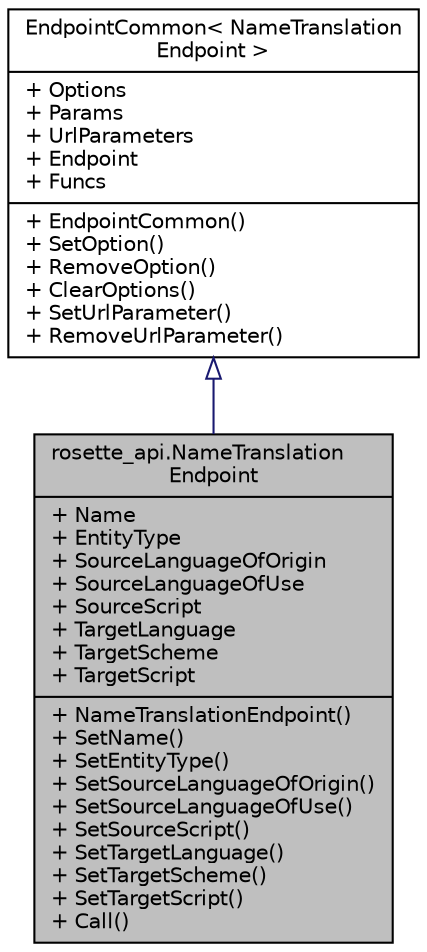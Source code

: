 digraph "rosette_api.NameTranslationEndpoint"
{
  edge [fontname="Helvetica",fontsize="10",labelfontname="Helvetica",labelfontsize="10"];
  node [fontname="Helvetica",fontsize="10",shape=record];
  Node2 [label="{rosette_api.NameTranslation\lEndpoint\n|+ Name\l+ EntityType\l+ SourceLanguageOfOrigin\l+ SourceLanguageOfUse\l+ SourceScript\l+ TargetLanguage\l+ TargetScheme\l+ TargetScript\l|+ NameTranslationEndpoint()\l+ SetName()\l+ SetEntityType()\l+ SetSourceLanguageOfOrigin()\l+ SetSourceLanguageOfUse()\l+ SetSourceScript()\l+ SetTargetLanguage()\l+ SetTargetScheme()\l+ SetTargetScript()\l+ Call()\l}",height=0.2,width=0.4,color="black", fillcolor="grey75", style="filled", fontcolor="black"];
  Node3 -> Node2 [dir="back",color="midnightblue",fontsize="10",style="solid",arrowtail="onormal",fontname="Helvetica"];
  Node3 [label="{EndpointCommon\< NameTranslation\lEndpoint \>\n|+ Options\l+ Params\l+ UrlParameters\l+ Endpoint\l+ Funcs\l|+ EndpointCommon()\l+ SetOption()\l+ RemoveOption()\l+ ClearOptions()\l+ SetUrlParameter()\l+ RemoveUrlParameter()\l}",height=0.2,width=0.4,color="black", fillcolor="white", style="filled",URL="$classrosette__api_1_1_endpoint_common.html"];
}
